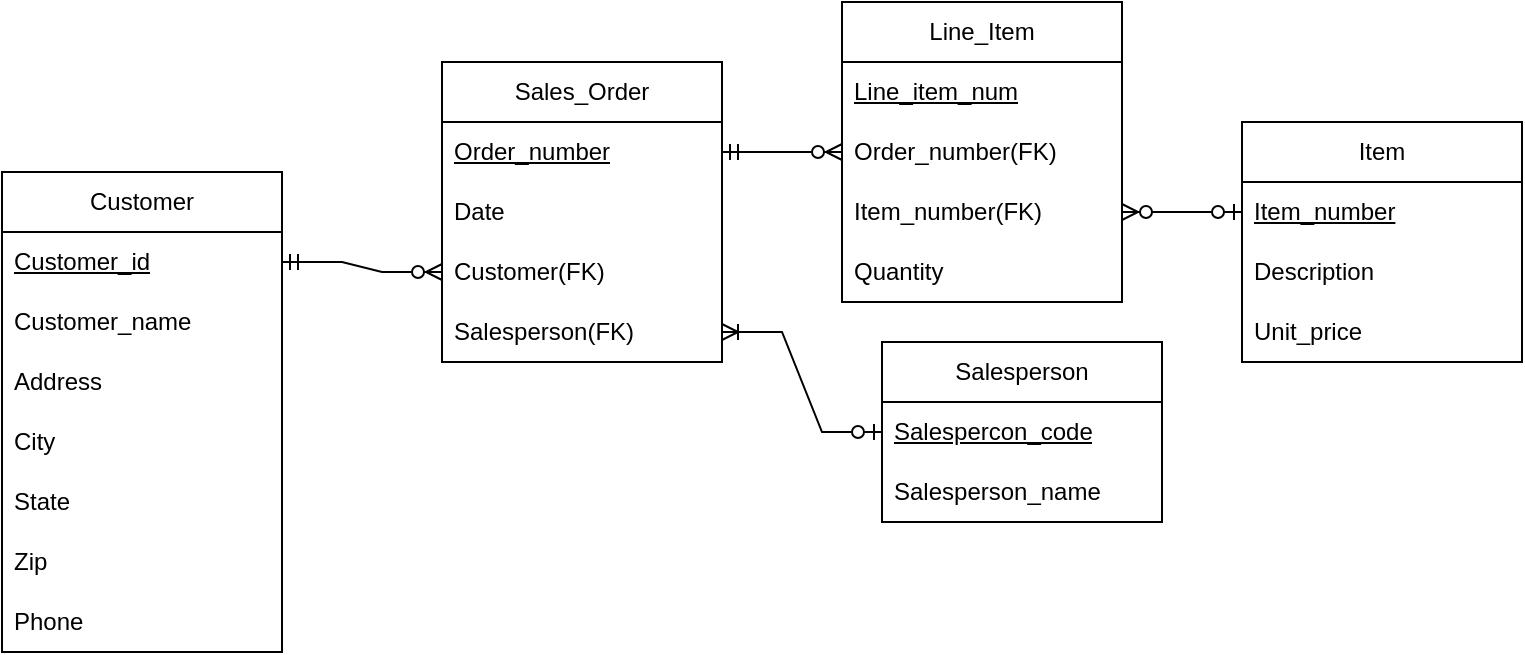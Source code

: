 <mxfile version="24.7.16">
  <diagram name="페이지-1" id="8YTFG5rNTFQOGS5HUTuJ">
    <mxGraphModel dx="1242" dy="785" grid="1" gridSize="10" guides="1" tooltips="1" connect="1" arrows="1" fold="1" page="1" pageScale="1" pageWidth="827" pageHeight="1169" math="0" shadow="0">
      <root>
        <mxCell id="0" />
        <mxCell id="1" parent="0" />
        <mxCell id="hWdhaH_YQ5Kh5BOeJzsQ-1" value="Customer" style="swimlane;fontStyle=0;childLayout=stackLayout;horizontal=1;startSize=30;horizontalStack=0;resizeParent=1;resizeParentMax=0;resizeLast=0;collapsible=1;marginBottom=0;whiteSpace=wrap;html=1;" vertex="1" parent="1">
          <mxGeometry x="70" y="145" width="140" height="240" as="geometry" />
        </mxCell>
        <mxCell id="hWdhaH_YQ5Kh5BOeJzsQ-2" value="&lt;u&gt;Customer_id&lt;/u&gt;" style="text;strokeColor=none;fillColor=none;align=left;verticalAlign=middle;spacingLeft=4;spacingRight=4;overflow=hidden;points=[[0,0.5],[1,0.5]];portConstraint=eastwest;rotatable=0;whiteSpace=wrap;html=1;" vertex="1" parent="hWdhaH_YQ5Kh5BOeJzsQ-1">
          <mxGeometry y="30" width="140" height="30" as="geometry" />
        </mxCell>
        <mxCell id="hWdhaH_YQ5Kh5BOeJzsQ-3" value="Customer_name" style="text;strokeColor=none;fillColor=none;align=left;verticalAlign=middle;spacingLeft=4;spacingRight=4;overflow=hidden;points=[[0,0.5],[1,0.5]];portConstraint=eastwest;rotatable=0;whiteSpace=wrap;html=1;" vertex="1" parent="hWdhaH_YQ5Kh5BOeJzsQ-1">
          <mxGeometry y="60" width="140" height="30" as="geometry" />
        </mxCell>
        <mxCell id="hWdhaH_YQ5Kh5BOeJzsQ-4" value="Address" style="text;strokeColor=none;fillColor=none;align=left;verticalAlign=middle;spacingLeft=4;spacingRight=4;overflow=hidden;points=[[0,0.5],[1,0.5]];portConstraint=eastwest;rotatable=0;whiteSpace=wrap;html=1;" vertex="1" parent="hWdhaH_YQ5Kh5BOeJzsQ-1">
          <mxGeometry y="90" width="140" height="30" as="geometry" />
        </mxCell>
        <mxCell id="hWdhaH_YQ5Kh5BOeJzsQ-5" value="City" style="text;strokeColor=none;fillColor=none;align=left;verticalAlign=middle;spacingLeft=4;spacingRight=4;overflow=hidden;points=[[0,0.5],[1,0.5]];portConstraint=eastwest;rotatable=0;whiteSpace=wrap;html=1;" vertex="1" parent="hWdhaH_YQ5Kh5BOeJzsQ-1">
          <mxGeometry y="120" width="140" height="30" as="geometry" />
        </mxCell>
        <mxCell id="hWdhaH_YQ5Kh5BOeJzsQ-6" value="State" style="text;strokeColor=none;fillColor=none;align=left;verticalAlign=middle;spacingLeft=4;spacingRight=4;overflow=hidden;points=[[0,0.5],[1,0.5]];portConstraint=eastwest;rotatable=0;whiteSpace=wrap;html=1;" vertex="1" parent="hWdhaH_YQ5Kh5BOeJzsQ-1">
          <mxGeometry y="150" width="140" height="30" as="geometry" />
        </mxCell>
        <mxCell id="hWdhaH_YQ5Kh5BOeJzsQ-7" value="Zip" style="text;strokeColor=none;fillColor=none;align=left;verticalAlign=middle;spacingLeft=4;spacingRight=4;overflow=hidden;points=[[0,0.5],[1,0.5]];portConstraint=eastwest;rotatable=0;whiteSpace=wrap;html=1;" vertex="1" parent="hWdhaH_YQ5Kh5BOeJzsQ-1">
          <mxGeometry y="180" width="140" height="30" as="geometry" />
        </mxCell>
        <mxCell id="hWdhaH_YQ5Kh5BOeJzsQ-8" value="Phone" style="text;strokeColor=none;fillColor=none;align=left;verticalAlign=middle;spacingLeft=4;spacingRight=4;overflow=hidden;points=[[0,0.5],[1,0.5]];portConstraint=eastwest;rotatable=0;whiteSpace=wrap;html=1;" vertex="1" parent="hWdhaH_YQ5Kh5BOeJzsQ-1">
          <mxGeometry y="210" width="140" height="30" as="geometry" />
        </mxCell>
        <mxCell id="hWdhaH_YQ5Kh5BOeJzsQ-9" value="Sales_Order" style="swimlane;fontStyle=0;childLayout=stackLayout;horizontal=1;startSize=30;horizontalStack=0;resizeParent=1;resizeParentMax=0;resizeLast=0;collapsible=1;marginBottom=0;whiteSpace=wrap;html=1;" vertex="1" parent="1">
          <mxGeometry x="290" y="90" width="140" height="150" as="geometry" />
        </mxCell>
        <mxCell id="hWdhaH_YQ5Kh5BOeJzsQ-10" value="&lt;u&gt;Order_number&lt;/u&gt;" style="text;strokeColor=none;fillColor=none;align=left;verticalAlign=middle;spacingLeft=4;spacingRight=4;overflow=hidden;points=[[0,0.5],[1,0.5]];portConstraint=eastwest;rotatable=0;whiteSpace=wrap;html=1;" vertex="1" parent="hWdhaH_YQ5Kh5BOeJzsQ-9">
          <mxGeometry y="30" width="140" height="30" as="geometry" />
        </mxCell>
        <mxCell id="hWdhaH_YQ5Kh5BOeJzsQ-11" value="Date" style="text;strokeColor=none;fillColor=none;align=left;verticalAlign=middle;spacingLeft=4;spacingRight=4;overflow=hidden;points=[[0,0.5],[1,0.5]];portConstraint=eastwest;rotatable=0;whiteSpace=wrap;html=1;" vertex="1" parent="hWdhaH_YQ5Kh5BOeJzsQ-9">
          <mxGeometry y="60" width="140" height="30" as="geometry" />
        </mxCell>
        <mxCell id="hWdhaH_YQ5Kh5BOeJzsQ-12" value="Customer(FK)" style="text;strokeColor=none;fillColor=none;align=left;verticalAlign=middle;spacingLeft=4;spacingRight=4;overflow=hidden;points=[[0,0.5],[1,0.5]];portConstraint=eastwest;rotatable=0;whiteSpace=wrap;html=1;" vertex="1" parent="hWdhaH_YQ5Kh5BOeJzsQ-9">
          <mxGeometry y="90" width="140" height="30" as="geometry" />
        </mxCell>
        <mxCell id="hWdhaH_YQ5Kh5BOeJzsQ-13" value="Salesperson(FK)" style="text;strokeColor=none;fillColor=none;align=left;verticalAlign=middle;spacingLeft=4;spacingRight=4;overflow=hidden;points=[[0,0.5],[1,0.5]];portConstraint=eastwest;rotatable=0;whiteSpace=wrap;html=1;" vertex="1" parent="hWdhaH_YQ5Kh5BOeJzsQ-9">
          <mxGeometry y="120" width="140" height="30" as="geometry" />
        </mxCell>
        <mxCell id="hWdhaH_YQ5Kh5BOeJzsQ-14" value="Item" style="swimlane;fontStyle=0;childLayout=stackLayout;horizontal=1;startSize=30;horizontalStack=0;resizeParent=1;resizeParentMax=0;resizeLast=0;collapsible=1;marginBottom=0;whiteSpace=wrap;html=1;" vertex="1" parent="1">
          <mxGeometry x="690" y="120" width="140" height="120" as="geometry" />
        </mxCell>
        <mxCell id="hWdhaH_YQ5Kh5BOeJzsQ-15" value="&lt;u&gt;Item_number&lt;/u&gt;" style="text;strokeColor=none;fillColor=none;align=left;verticalAlign=middle;spacingLeft=4;spacingRight=4;overflow=hidden;points=[[0,0.5],[1,0.5]];portConstraint=eastwest;rotatable=0;whiteSpace=wrap;html=1;" vertex="1" parent="hWdhaH_YQ5Kh5BOeJzsQ-14">
          <mxGeometry y="30" width="140" height="30" as="geometry" />
        </mxCell>
        <mxCell id="hWdhaH_YQ5Kh5BOeJzsQ-16" value="Description" style="text;strokeColor=none;fillColor=none;align=left;verticalAlign=middle;spacingLeft=4;spacingRight=4;overflow=hidden;points=[[0,0.5],[1,0.5]];portConstraint=eastwest;rotatable=0;whiteSpace=wrap;html=1;" vertex="1" parent="hWdhaH_YQ5Kh5BOeJzsQ-14">
          <mxGeometry y="60" width="140" height="30" as="geometry" />
        </mxCell>
        <mxCell id="hWdhaH_YQ5Kh5BOeJzsQ-17" value="Unit_price" style="text;strokeColor=none;fillColor=none;align=left;verticalAlign=middle;spacingLeft=4;spacingRight=4;overflow=hidden;points=[[0,0.5],[1,0.5]];portConstraint=eastwest;rotatable=0;whiteSpace=wrap;html=1;" vertex="1" parent="hWdhaH_YQ5Kh5BOeJzsQ-14">
          <mxGeometry y="90" width="140" height="30" as="geometry" />
        </mxCell>
        <mxCell id="hWdhaH_YQ5Kh5BOeJzsQ-18" value="Salesperson" style="swimlane;fontStyle=0;childLayout=stackLayout;horizontal=1;startSize=30;horizontalStack=0;resizeParent=1;resizeParentMax=0;resizeLast=0;collapsible=1;marginBottom=0;whiteSpace=wrap;html=1;" vertex="1" parent="1">
          <mxGeometry x="510" y="230" width="140" height="90" as="geometry" />
        </mxCell>
        <mxCell id="hWdhaH_YQ5Kh5BOeJzsQ-19" value="&lt;u&gt;Salespercon_code&lt;/u&gt;" style="text;strokeColor=none;fillColor=none;align=left;verticalAlign=middle;spacingLeft=4;spacingRight=4;overflow=hidden;points=[[0,0.5],[1,0.5]];portConstraint=eastwest;rotatable=0;whiteSpace=wrap;html=1;" vertex="1" parent="hWdhaH_YQ5Kh5BOeJzsQ-18">
          <mxGeometry y="30" width="140" height="30" as="geometry" />
        </mxCell>
        <mxCell id="hWdhaH_YQ5Kh5BOeJzsQ-20" value="Salesperson_name" style="text;strokeColor=none;fillColor=none;align=left;verticalAlign=middle;spacingLeft=4;spacingRight=4;overflow=hidden;points=[[0,0.5],[1,0.5]];portConstraint=eastwest;rotatable=0;whiteSpace=wrap;html=1;" vertex="1" parent="hWdhaH_YQ5Kh5BOeJzsQ-18">
          <mxGeometry y="60" width="140" height="30" as="geometry" />
        </mxCell>
        <mxCell id="hWdhaH_YQ5Kh5BOeJzsQ-21" value="" style="edgeStyle=entityRelationEdgeStyle;fontSize=12;html=1;endArrow=ERzeroToMany;startArrow=ERmandOne;rounded=0;curved=0;" edge="1" parent="1" source="hWdhaH_YQ5Kh5BOeJzsQ-2" target="hWdhaH_YQ5Kh5BOeJzsQ-12">
          <mxGeometry width="100" height="100" relative="1" as="geometry">
            <mxPoint x="220" y="300" as="sourcePoint" />
            <mxPoint x="280" y="220" as="targetPoint" />
          </mxGeometry>
        </mxCell>
        <mxCell id="hWdhaH_YQ5Kh5BOeJzsQ-22" value="" style="edgeStyle=entityRelationEdgeStyle;fontSize=12;html=1;endArrow=ERzeroToMany;startArrow=ERmandOne;rounded=0;curved=1;" edge="1" parent="1" source="hWdhaH_YQ5Kh5BOeJzsQ-10" target="hWdhaH_YQ5Kh5BOeJzsQ-25">
          <mxGeometry width="100" height="100" relative="1" as="geometry">
            <mxPoint x="250" y="260" as="sourcePoint" />
            <mxPoint x="240" y="120" as="targetPoint" />
          </mxGeometry>
        </mxCell>
        <mxCell id="hWdhaH_YQ5Kh5BOeJzsQ-23" value="Line_Item" style="swimlane;fontStyle=0;childLayout=stackLayout;horizontal=1;startSize=30;horizontalStack=0;resizeParent=1;resizeParentMax=0;resizeLast=0;collapsible=1;marginBottom=0;whiteSpace=wrap;html=1;" vertex="1" parent="1">
          <mxGeometry x="490" y="60" width="140" height="150" as="geometry" />
        </mxCell>
        <mxCell id="hWdhaH_YQ5Kh5BOeJzsQ-24" value="&lt;u&gt;Line_item_num&lt;/u&gt;" style="text;strokeColor=none;fillColor=none;align=left;verticalAlign=middle;spacingLeft=4;spacingRight=4;overflow=hidden;points=[[0,0.5],[1,0.5]];portConstraint=eastwest;rotatable=0;whiteSpace=wrap;html=1;" vertex="1" parent="hWdhaH_YQ5Kh5BOeJzsQ-23">
          <mxGeometry y="30" width="140" height="30" as="geometry" />
        </mxCell>
        <mxCell id="hWdhaH_YQ5Kh5BOeJzsQ-25" value="Order_number(FK)" style="text;strokeColor=none;fillColor=none;align=left;verticalAlign=middle;spacingLeft=4;spacingRight=4;overflow=hidden;points=[[0,0.5],[1,0.5]];portConstraint=eastwest;rotatable=0;whiteSpace=wrap;html=1;" vertex="1" parent="hWdhaH_YQ5Kh5BOeJzsQ-23">
          <mxGeometry y="60" width="140" height="30" as="geometry" />
        </mxCell>
        <mxCell id="hWdhaH_YQ5Kh5BOeJzsQ-26" value="Item_number(FK)" style="text;strokeColor=none;fillColor=none;align=left;verticalAlign=middle;spacingLeft=4;spacingRight=4;overflow=hidden;points=[[0,0.5],[1,0.5]];portConstraint=eastwest;rotatable=0;whiteSpace=wrap;html=1;" vertex="1" parent="hWdhaH_YQ5Kh5BOeJzsQ-23">
          <mxGeometry y="90" width="140" height="30" as="geometry" />
        </mxCell>
        <mxCell id="hWdhaH_YQ5Kh5BOeJzsQ-27" value="Quantity" style="text;strokeColor=none;fillColor=none;align=left;verticalAlign=middle;spacingLeft=4;spacingRight=4;overflow=hidden;points=[[0,0.5],[1,0.5]];portConstraint=eastwest;rotatable=0;whiteSpace=wrap;html=1;" vertex="1" parent="hWdhaH_YQ5Kh5BOeJzsQ-23">
          <mxGeometry y="120" width="140" height="30" as="geometry" />
        </mxCell>
        <mxCell id="hWdhaH_YQ5Kh5BOeJzsQ-28" value="" style="edgeStyle=entityRelationEdgeStyle;fontSize=12;html=1;endArrow=ERzeroToMany;startArrow=ERzeroToOne;rounded=0;curved=1;" edge="1" parent="1" source="hWdhaH_YQ5Kh5BOeJzsQ-15" target="hWdhaH_YQ5Kh5BOeJzsQ-26">
          <mxGeometry width="100" height="100" relative="1" as="geometry">
            <mxPoint x="460" y="265" as="sourcePoint" />
            <mxPoint x="415" y="190" as="targetPoint" />
            <Array as="points">
              <mxPoint x="405" y="200" />
              <mxPoint x="475" y="340" />
            </Array>
          </mxGeometry>
        </mxCell>
        <mxCell id="hWdhaH_YQ5Kh5BOeJzsQ-29" value="" style="edgeStyle=entityRelationEdgeStyle;fontSize=12;html=1;endArrow=ERoneToMany;startArrow=ERzeroToOne;rounded=0;" edge="1" parent="1" source="hWdhaH_YQ5Kh5BOeJzsQ-19" target="hWdhaH_YQ5Kh5BOeJzsQ-13">
          <mxGeometry width="100" height="100" relative="1" as="geometry">
            <mxPoint x="390" y="310" as="sourcePoint" />
            <mxPoint x="490" y="210" as="targetPoint" />
          </mxGeometry>
        </mxCell>
      </root>
    </mxGraphModel>
  </diagram>
</mxfile>
